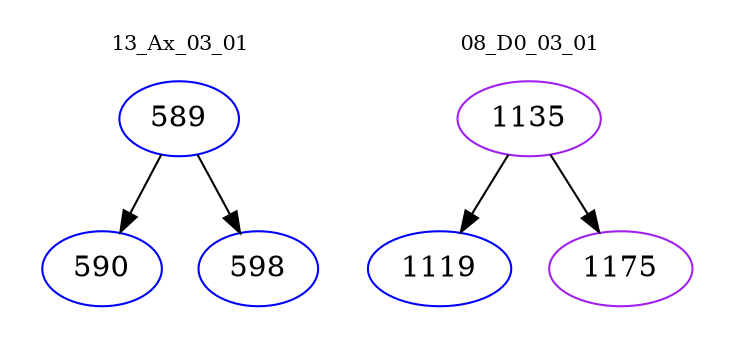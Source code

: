 digraph{
subgraph cluster_0 {
color = white
label = "13_Ax_03_01";
fontsize=10;
T0_589 [label="589", color="blue"]
T0_589 -> T0_590 [color="black"]
T0_590 [label="590", color="blue"]
T0_589 -> T0_598 [color="black"]
T0_598 [label="598", color="blue"]
}
subgraph cluster_1 {
color = white
label = "08_D0_03_01";
fontsize=10;
T1_1135 [label="1135", color="purple"]
T1_1135 -> T1_1119 [color="black"]
T1_1119 [label="1119", color="blue"]
T1_1135 -> T1_1175 [color="black"]
T1_1175 [label="1175", color="purple"]
}
}
